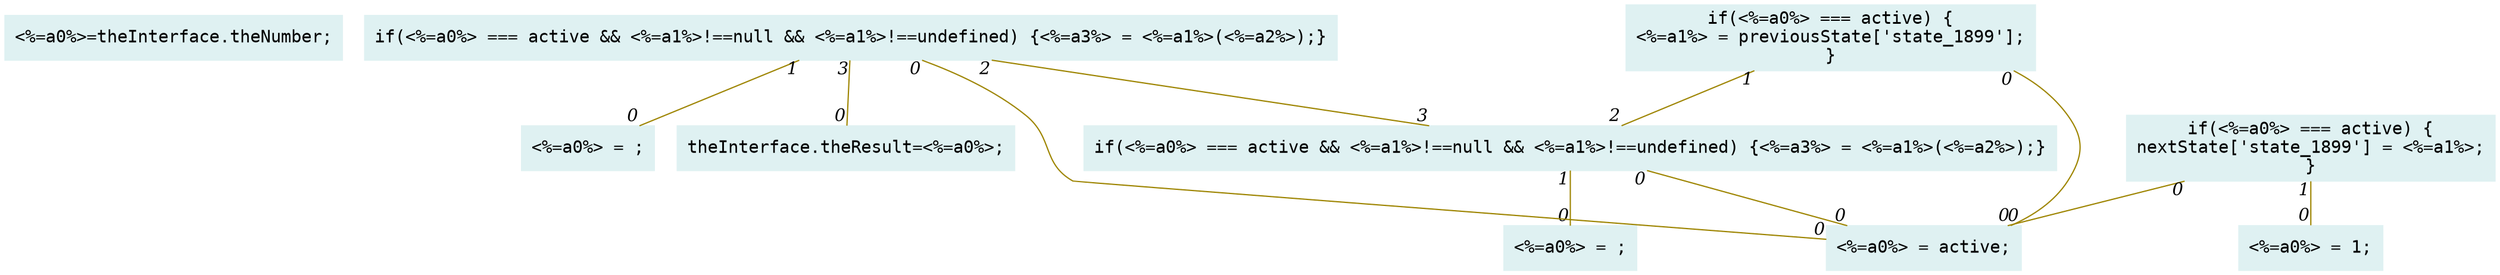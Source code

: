 digraph g{node_1811 [shape="box", style="filled", color="#dff1f2", fontname="Courier", label="<%=a0%>=theInterface.theNumber;
" ]
node_1813 [shape="box", style="filled", color="#dff1f2", fontname="Courier", label="theInterface.theResult=<%=a0%>;
" ]
node_1876 [shape="box", style="filled", color="#dff1f2", fontname="Courier", label="<%=a0%> = active;
" ]
node_1883 [shape="box", style="filled", color="#dff1f2", fontname="Courier", label="<%=a0%> = ;
" ]
node_1885 [shape="box", style="filled", color="#dff1f2", fontname="Courier", label="<%=a0%> = ;
" ]
node_1887 [shape="box", style="filled", color="#dff1f2", fontname="Courier", label="<%=a0%> = 1;
" ]
node_1889 [shape="box", style="filled", color="#dff1f2", fontname="Courier", label="if(<%=a0%> === active && <%=a1%>!==null && <%=a1%>!==undefined) {<%=a3%> = <%=a1%>(<%=a2%>);}
" ]
node_1894 [shape="box", style="filled", color="#dff1f2", fontname="Courier", label="if(<%=a0%> === active && <%=a1%>!==null && <%=a1%>!==undefined) {<%=a3%> = <%=a1%>(<%=a2%>);}
" ]
node_1900 [shape="box", style="filled", color="#dff1f2", fontname="Courier", label="if(<%=a0%> === active) {
<%=a1%> = previousState['state_1899'];
}
" ]
node_1903 [shape="box", style="filled", color="#dff1f2", fontname="Courier", label="if(<%=a0%> === active) {
nextState['state_1899'] = <%=a1%>;
}
" ]
node_1889 -> node_1876 [dir=none, arrowHead=none, fontname="Times-Italic", arrowsize=1, color="#9d8400", label="",  headlabel="0", taillabel="0" ]
node_1889 -> node_1883 [dir=none, arrowHead=none, fontname="Times-Italic", arrowsize=1, color="#9d8400", label="",  headlabel="0", taillabel="1" ]
node_1894 -> node_1876 [dir=none, arrowHead=none, fontname="Times-Italic", arrowsize=1, color="#9d8400", label="",  headlabel="0", taillabel="0" ]
node_1894 -> node_1885 [dir=none, arrowHead=none, fontname="Times-Italic", arrowsize=1, color="#9d8400", label="",  headlabel="0", taillabel="1" ]
node_1894 -> node_1889 [dir=none, arrowHead=none, fontname="Times-Italic", arrowsize=1, color="#9d8400", label="",  headlabel="3", taillabel="2" ]
node_1900 -> node_1876 [dir=none, arrowHead=none, fontname="Times-Italic", arrowsize=1, color="#9d8400", label="",  headlabel="0", taillabel="0" ]
node_1900 -> node_1889 [dir=none, arrowHead=none, fontname="Times-Italic", arrowsize=1, color="#9d8400", label="",  headlabel="2", taillabel="1" ]
node_1903 -> node_1876 [dir=none, arrowHead=none, fontname="Times-Italic", arrowsize=1, color="#9d8400", label="",  headlabel="0", taillabel="0" ]
node_1903 -> node_1887 [dir=none, arrowHead=none, fontname="Times-Italic", arrowsize=1, color="#9d8400", label="",  headlabel="0", taillabel="1" ]
node_1894 -> node_1813 [dir=none, arrowHead=none, fontname="Times-Italic", arrowsize=1, color="#9d8400", label="",  headlabel="0", taillabel="3" ]
}